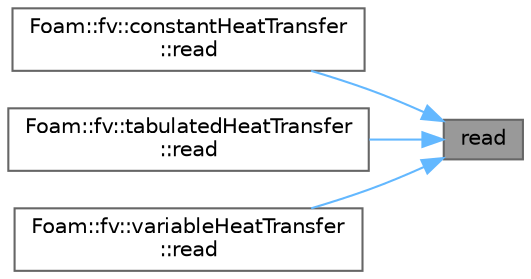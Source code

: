 digraph "read"
{
 // LATEX_PDF_SIZE
  bgcolor="transparent";
  edge [fontname=Helvetica,fontsize=10,labelfontname=Helvetica,labelfontsize=10];
  node [fontname=Helvetica,fontsize=10,shape=box,height=0.2,width=0.4];
  rankdir="RL";
  Node1 [id="Node000001",label="read",height=0.2,width=0.4,color="gray40", fillcolor="grey60", style="filled", fontcolor="black",tooltip=" "];
  Node1 -> Node2 [id="edge1_Node000001_Node000002",dir="back",color="steelblue1",style="solid",tooltip=" "];
  Node2 [id="Node000002",label="Foam::fv::constantHeatTransfer\l::read",height=0.2,width=0.4,color="grey40", fillcolor="white", style="filled",URL="$classFoam_1_1fv_1_1constantHeatTransfer.html#a6ce0c64db98eb6144d363dbfc86104eb",tooltip=" "];
  Node1 -> Node3 [id="edge2_Node000001_Node000003",dir="back",color="steelblue1",style="solid",tooltip=" "];
  Node3 [id="Node000003",label="Foam::fv::tabulatedHeatTransfer\l::read",height=0.2,width=0.4,color="grey40", fillcolor="white", style="filled",URL="$classFoam_1_1fv_1_1tabulatedHeatTransfer.html#a6ce0c64db98eb6144d363dbfc86104eb",tooltip=" "];
  Node1 -> Node4 [id="edge3_Node000001_Node000004",dir="back",color="steelblue1",style="solid",tooltip=" "];
  Node4 [id="Node000004",label="Foam::fv::variableHeatTransfer\l::read",height=0.2,width=0.4,color="grey40", fillcolor="white", style="filled",URL="$classFoam_1_1fv_1_1variableHeatTransfer.html#a6ce0c64db98eb6144d363dbfc86104eb",tooltip=" "];
}
